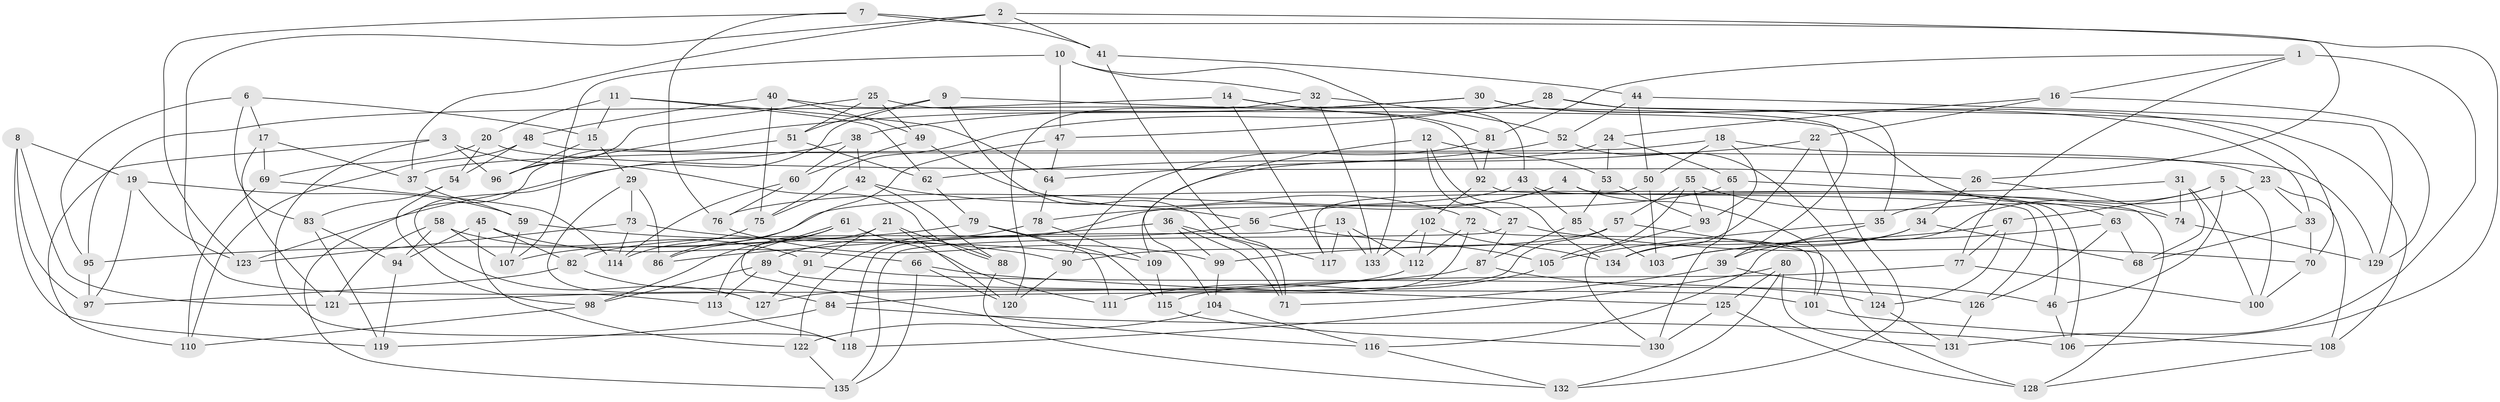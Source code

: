 // Generated by graph-tools (version 1.1) at 2025/11/02/27/25 16:11:43]
// undirected, 135 vertices, 270 edges
graph export_dot {
graph [start="1"]
  node [color=gray90,style=filled];
  1;
  2;
  3;
  4;
  5;
  6;
  7;
  8;
  9;
  10;
  11;
  12;
  13;
  14;
  15;
  16;
  17;
  18;
  19;
  20;
  21;
  22;
  23;
  24;
  25;
  26;
  27;
  28;
  29;
  30;
  31;
  32;
  33;
  34;
  35;
  36;
  37;
  38;
  39;
  40;
  41;
  42;
  43;
  44;
  45;
  46;
  47;
  48;
  49;
  50;
  51;
  52;
  53;
  54;
  55;
  56;
  57;
  58;
  59;
  60;
  61;
  62;
  63;
  64;
  65;
  66;
  67;
  68;
  69;
  70;
  71;
  72;
  73;
  74;
  75;
  76;
  77;
  78;
  79;
  80;
  81;
  82;
  83;
  84;
  85;
  86;
  87;
  88;
  89;
  90;
  91;
  92;
  93;
  94;
  95;
  96;
  97;
  98;
  99;
  100;
  101;
  102;
  103;
  104;
  105;
  106;
  107;
  108;
  109;
  110;
  111;
  112;
  113;
  114;
  115;
  116;
  117;
  118;
  119;
  120;
  121;
  122;
  123;
  124;
  125;
  126;
  127;
  128;
  129;
  130;
  131;
  132;
  133;
  134;
  135;
  1 -- 16;
  1 -- 81;
  1 -- 77;
  1 -- 131;
  2 -- 37;
  2 -- 41;
  2 -- 106;
  2 -- 113;
  3 -- 88;
  3 -- 110;
  3 -- 96;
  3 -- 118;
  4 -- 101;
  4 -- 56;
  4 -- 122;
  4 -- 106;
  5 -- 46;
  5 -- 100;
  5 -- 116;
  5 -- 67;
  6 -- 17;
  6 -- 15;
  6 -- 95;
  6 -- 83;
  7 -- 41;
  7 -- 123;
  7 -- 76;
  7 -- 26;
  8 -- 119;
  8 -- 19;
  8 -- 121;
  8 -- 97;
  9 -- 51;
  9 -- 39;
  9 -- 127;
  9 -- 71;
  10 -- 133;
  10 -- 107;
  10 -- 47;
  10 -- 32;
  11 -- 64;
  11 -- 15;
  11 -- 62;
  11 -- 20;
  12 -- 53;
  12 -- 104;
  12 -- 27;
  12 -- 134;
  13 -- 117;
  13 -- 112;
  13 -- 133;
  13 -- 118;
  14 -- 117;
  14 -- 95;
  14 -- 81;
  14 -- 43;
  15 -- 29;
  15 -- 96;
  16 -- 129;
  16 -- 24;
  16 -- 22;
  17 -- 37;
  17 -- 121;
  17 -- 69;
  18 -- 50;
  18 -- 93;
  18 -- 23;
  18 -- 37;
  19 -- 97;
  19 -- 59;
  19 -- 123;
  20 -- 26;
  20 -- 69;
  20 -- 54;
  21 -- 113;
  21 -- 88;
  21 -- 91;
  21 -- 120;
  22 -- 134;
  22 -- 132;
  22 -- 62;
  23 -- 35;
  23 -- 33;
  23 -- 108;
  24 -- 53;
  24 -- 109;
  24 -- 65;
  25 -- 49;
  25 -- 51;
  25 -- 63;
  25 -- 96;
  26 -- 74;
  26 -- 34;
  27 -- 87;
  27 -- 70;
  27 -- 135;
  28 -- 35;
  28 -- 108;
  28 -- 75;
  28 -- 47;
  29 -- 73;
  29 -- 127;
  29 -- 86;
  30 -- 38;
  30 -- 96;
  30 -- 70;
  30 -- 33;
  31 -- 68;
  31 -- 107;
  31 -- 74;
  31 -- 100;
  32 -- 120;
  32 -- 52;
  32 -- 133;
  33 -- 68;
  33 -- 70;
  34 -- 68;
  34 -- 103;
  34 -- 134;
  35 -- 105;
  35 -- 39;
  36 -- 99;
  36 -- 86;
  36 -- 71;
  36 -- 117;
  37 -- 59;
  38 -- 60;
  38 -- 42;
  38 -- 123;
  39 -- 46;
  39 -- 71;
  40 -- 49;
  40 -- 48;
  40 -- 92;
  40 -- 75;
  41 -- 44;
  41 -- 71;
  42 -- 75;
  42 -- 88;
  42 -- 56;
  43 -- 46;
  43 -- 78;
  43 -- 85;
  44 -- 50;
  44 -- 52;
  44 -- 129;
  45 -- 94;
  45 -- 66;
  45 -- 122;
  45 -- 82;
  46 -- 106;
  47 -- 64;
  47 -- 86;
  48 -- 54;
  48 -- 129;
  48 -- 110;
  49 -- 60;
  49 -- 72;
  50 -- 117;
  50 -- 103;
  51 -- 62;
  51 -- 135;
  52 -- 64;
  52 -- 124;
  53 -- 93;
  53 -- 85;
  54 -- 98;
  54 -- 83;
  55 -- 74;
  55 -- 105;
  55 -- 57;
  55 -- 93;
  56 -- 82;
  56 -- 105;
  57 -- 84;
  57 -- 128;
  57 -- 90;
  58 -- 91;
  58 -- 121;
  58 -- 94;
  58 -- 107;
  59 -- 90;
  59 -- 107;
  60 -- 114;
  60 -- 76;
  61 -- 86;
  61 -- 116;
  61 -- 111;
  61 -- 98;
  62 -- 79;
  63 -- 126;
  63 -- 103;
  63 -- 68;
  64 -- 78;
  65 -- 128;
  65 -- 76;
  65 -- 130;
  66 -- 120;
  66 -- 135;
  66 -- 125;
  67 -- 99;
  67 -- 77;
  67 -- 124;
  69 -- 114;
  69 -- 110;
  70 -- 100;
  72 -- 111;
  72 -- 112;
  72 -- 101;
  73 -- 109;
  73 -- 123;
  73 -- 114;
  74 -- 129;
  75 -- 114;
  76 -- 99;
  77 -- 115;
  77 -- 100;
  78 -- 109;
  78 -- 89;
  79 -- 95;
  79 -- 115;
  79 -- 111;
  80 -- 131;
  80 -- 125;
  80 -- 118;
  80 -- 132;
  81 -- 90;
  81 -- 92;
  82 -- 84;
  82 -- 97;
  83 -- 94;
  83 -- 119;
  84 -- 106;
  84 -- 119;
  85 -- 103;
  85 -- 87;
  87 -- 126;
  87 -- 121;
  88 -- 132;
  89 -- 101;
  89 -- 113;
  89 -- 98;
  90 -- 120;
  91 -- 124;
  91 -- 127;
  92 -- 102;
  92 -- 126;
  93 -- 130;
  94 -- 119;
  95 -- 97;
  98 -- 110;
  99 -- 104;
  101 -- 108;
  102 -- 112;
  102 -- 133;
  102 -- 134;
  104 -- 116;
  104 -- 122;
  105 -- 111;
  108 -- 128;
  109 -- 115;
  112 -- 127;
  113 -- 118;
  115 -- 130;
  116 -- 132;
  122 -- 135;
  124 -- 131;
  125 -- 130;
  125 -- 128;
  126 -- 131;
}
